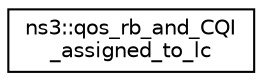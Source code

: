 digraph "Graphical Class Hierarchy"
{
 // LATEX_PDF_SIZE
  edge [fontname="Helvetica",fontsize="10",labelfontname="Helvetica",labelfontsize="10"];
  node [fontname="Helvetica",fontsize="10",shape=record];
  rankdir="LR";
  Node0 [label="ns3::qos_rb_and_CQI\l_assigned_to_lc",height=0.2,width=0.4,color="black", fillcolor="white", style="filled",URL="$structns3_1_1qos__rb__and___c_q_i__assigned__to__lc.html",tooltip="qos_rb_and_CQI_assigned_to_lc"];
}
